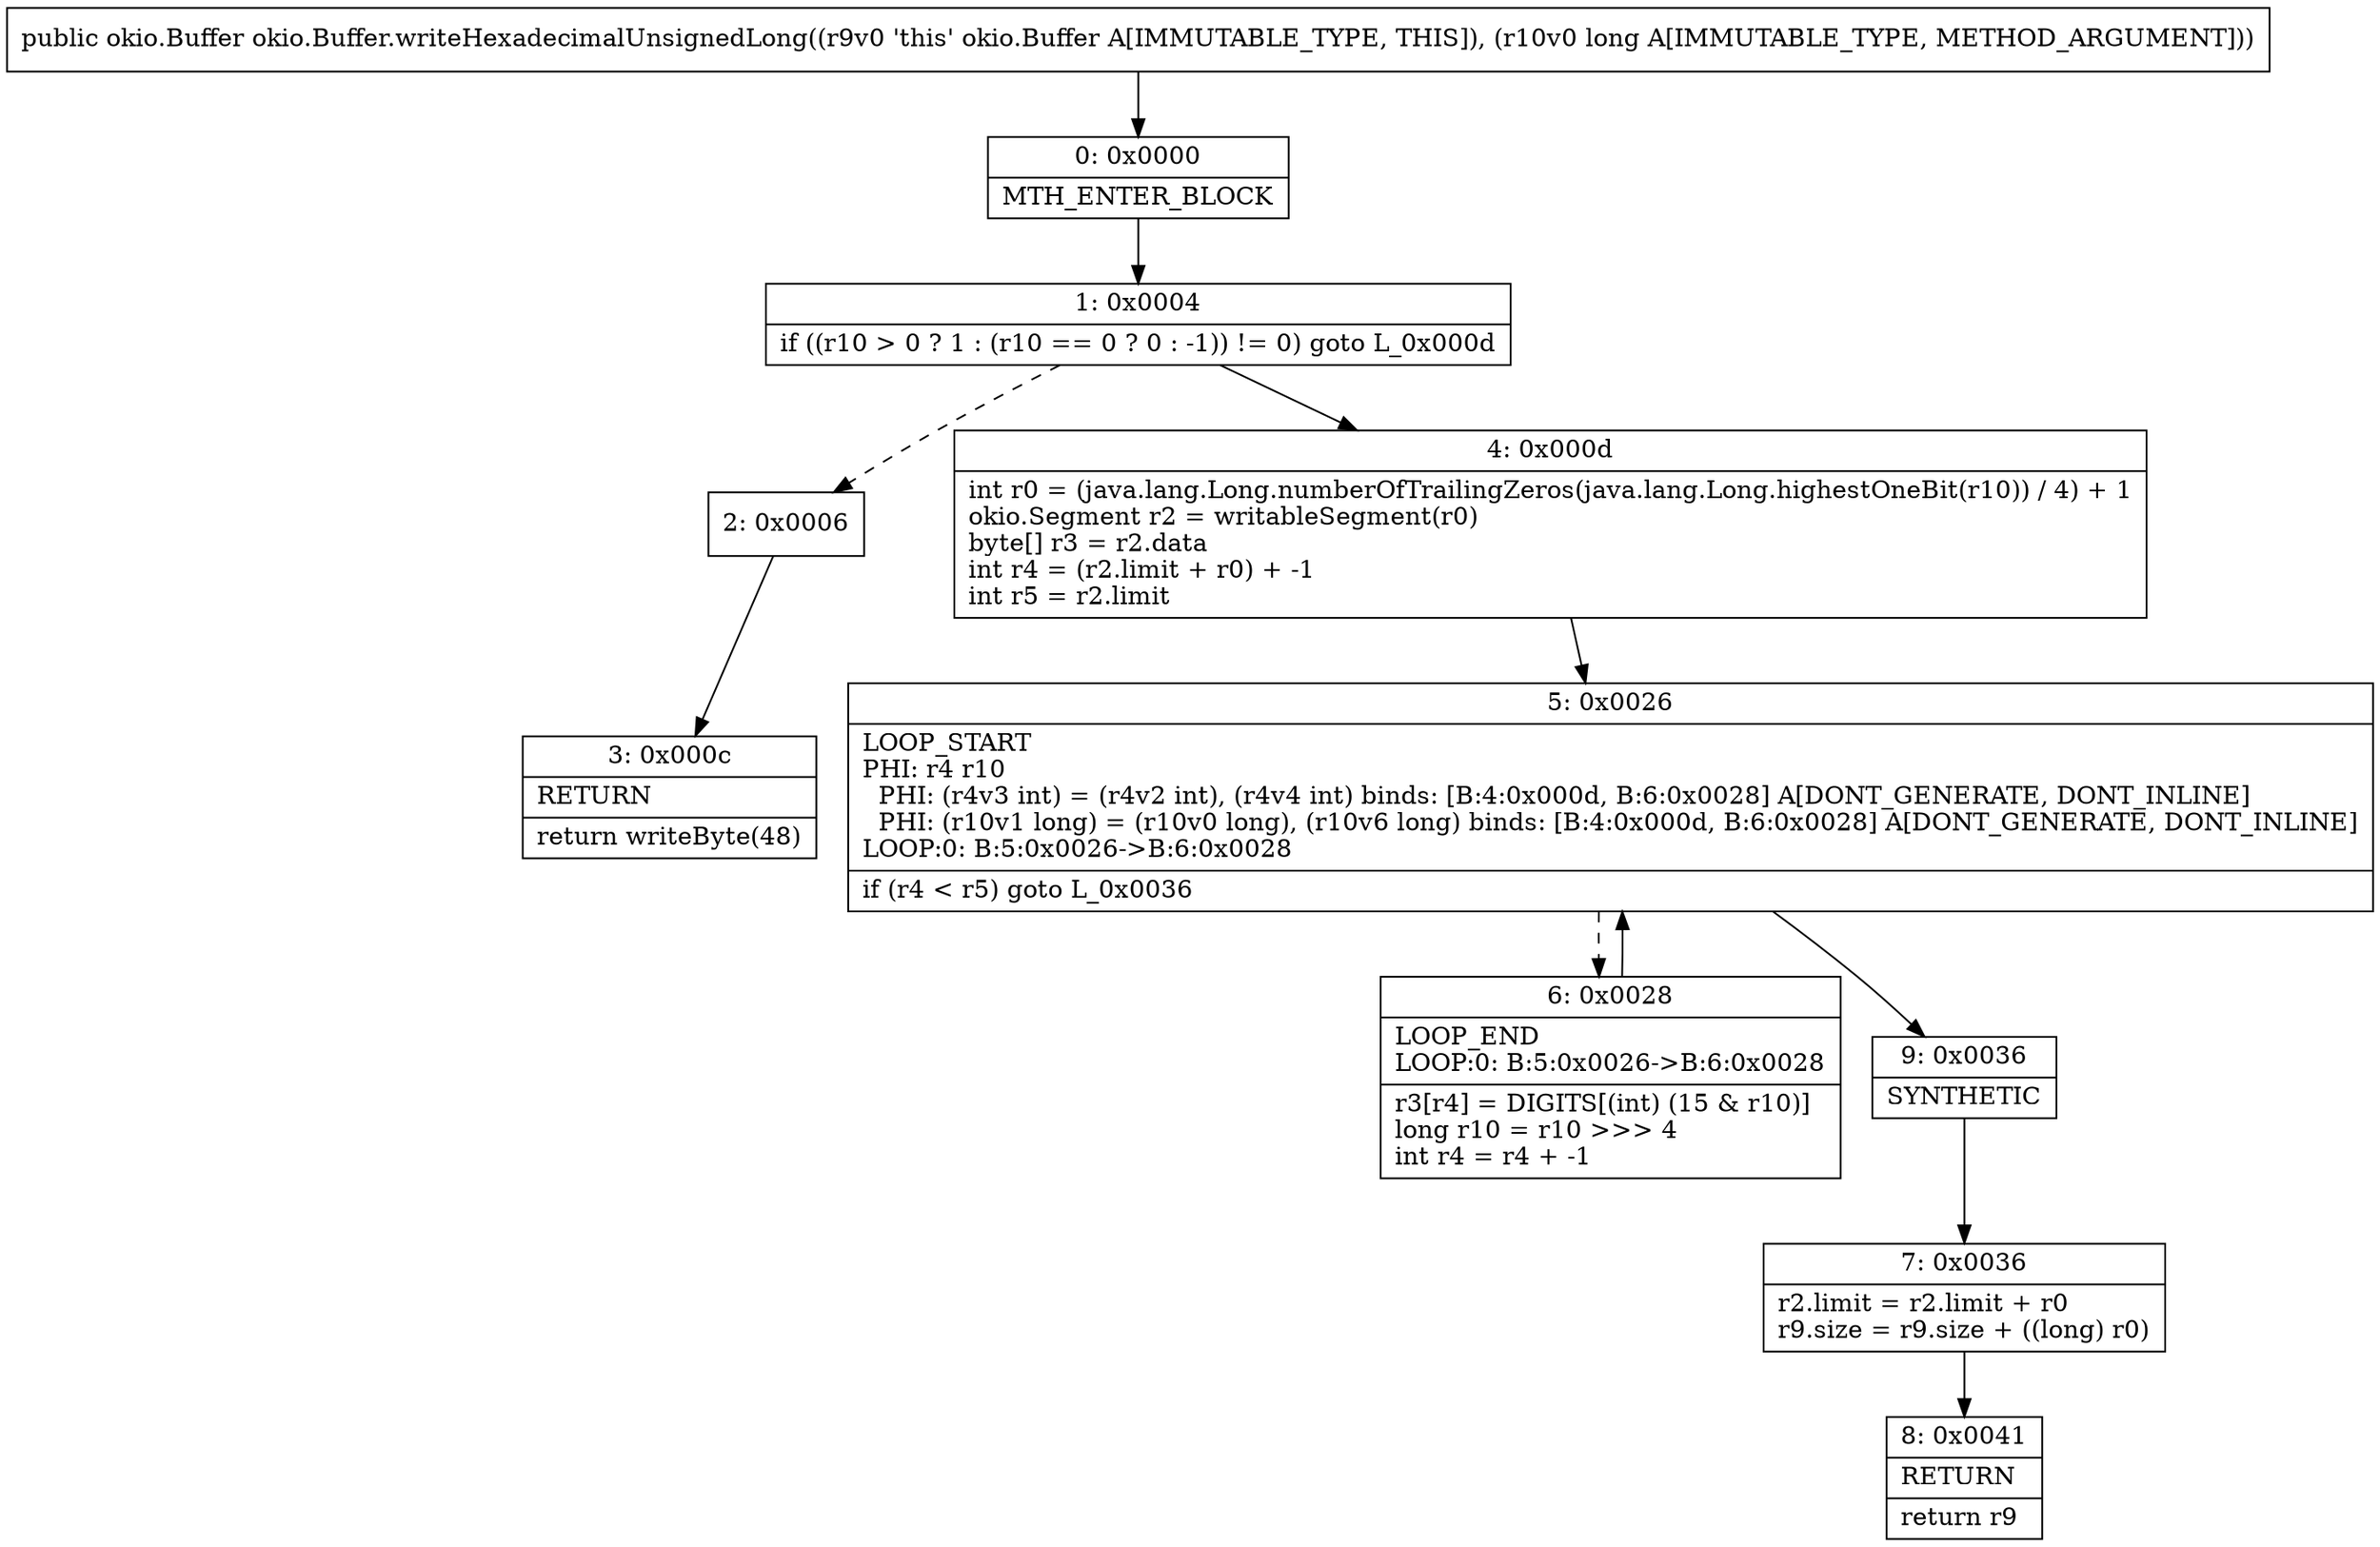 digraph "CFG forokio.Buffer.writeHexadecimalUnsignedLong(J)Lokio\/Buffer;" {
Node_0 [shape=record,label="{0\:\ 0x0000|MTH_ENTER_BLOCK\l}"];
Node_1 [shape=record,label="{1\:\ 0x0004|if ((r10 \> 0 ? 1 : (r10 == 0 ? 0 : \-1)) != 0) goto L_0x000d\l}"];
Node_2 [shape=record,label="{2\:\ 0x0006}"];
Node_3 [shape=record,label="{3\:\ 0x000c|RETURN\l|return writeByte(48)\l}"];
Node_4 [shape=record,label="{4\:\ 0x000d|int r0 = (java.lang.Long.numberOfTrailingZeros(java.lang.Long.highestOneBit(r10)) \/ 4) + 1\lokio.Segment r2 = writableSegment(r0)\lbyte[] r3 = r2.data\lint r4 = (r2.limit + r0) + \-1\lint r5 = r2.limit\l}"];
Node_5 [shape=record,label="{5\:\ 0x0026|LOOP_START\lPHI: r4 r10 \l  PHI: (r4v3 int) = (r4v2 int), (r4v4 int) binds: [B:4:0x000d, B:6:0x0028] A[DONT_GENERATE, DONT_INLINE]\l  PHI: (r10v1 long) = (r10v0 long), (r10v6 long) binds: [B:4:0x000d, B:6:0x0028] A[DONT_GENERATE, DONT_INLINE]\lLOOP:0: B:5:0x0026\-\>B:6:0x0028\l|if (r4 \< r5) goto L_0x0036\l}"];
Node_6 [shape=record,label="{6\:\ 0x0028|LOOP_END\lLOOP:0: B:5:0x0026\-\>B:6:0x0028\l|r3[r4] = DIGITS[(int) (15 & r10)]\llong r10 = r10 \>\>\> 4\lint r4 = r4 + \-1\l}"];
Node_7 [shape=record,label="{7\:\ 0x0036|r2.limit = r2.limit + r0\lr9.size = r9.size + ((long) r0)\l}"];
Node_8 [shape=record,label="{8\:\ 0x0041|RETURN\l|return r9\l}"];
Node_9 [shape=record,label="{9\:\ 0x0036|SYNTHETIC\l}"];
MethodNode[shape=record,label="{public okio.Buffer okio.Buffer.writeHexadecimalUnsignedLong((r9v0 'this' okio.Buffer A[IMMUTABLE_TYPE, THIS]), (r10v0 long A[IMMUTABLE_TYPE, METHOD_ARGUMENT])) }"];
MethodNode -> Node_0;
Node_0 -> Node_1;
Node_1 -> Node_2[style=dashed];
Node_1 -> Node_4;
Node_2 -> Node_3;
Node_4 -> Node_5;
Node_5 -> Node_6[style=dashed];
Node_5 -> Node_9;
Node_6 -> Node_5;
Node_7 -> Node_8;
Node_9 -> Node_7;
}


